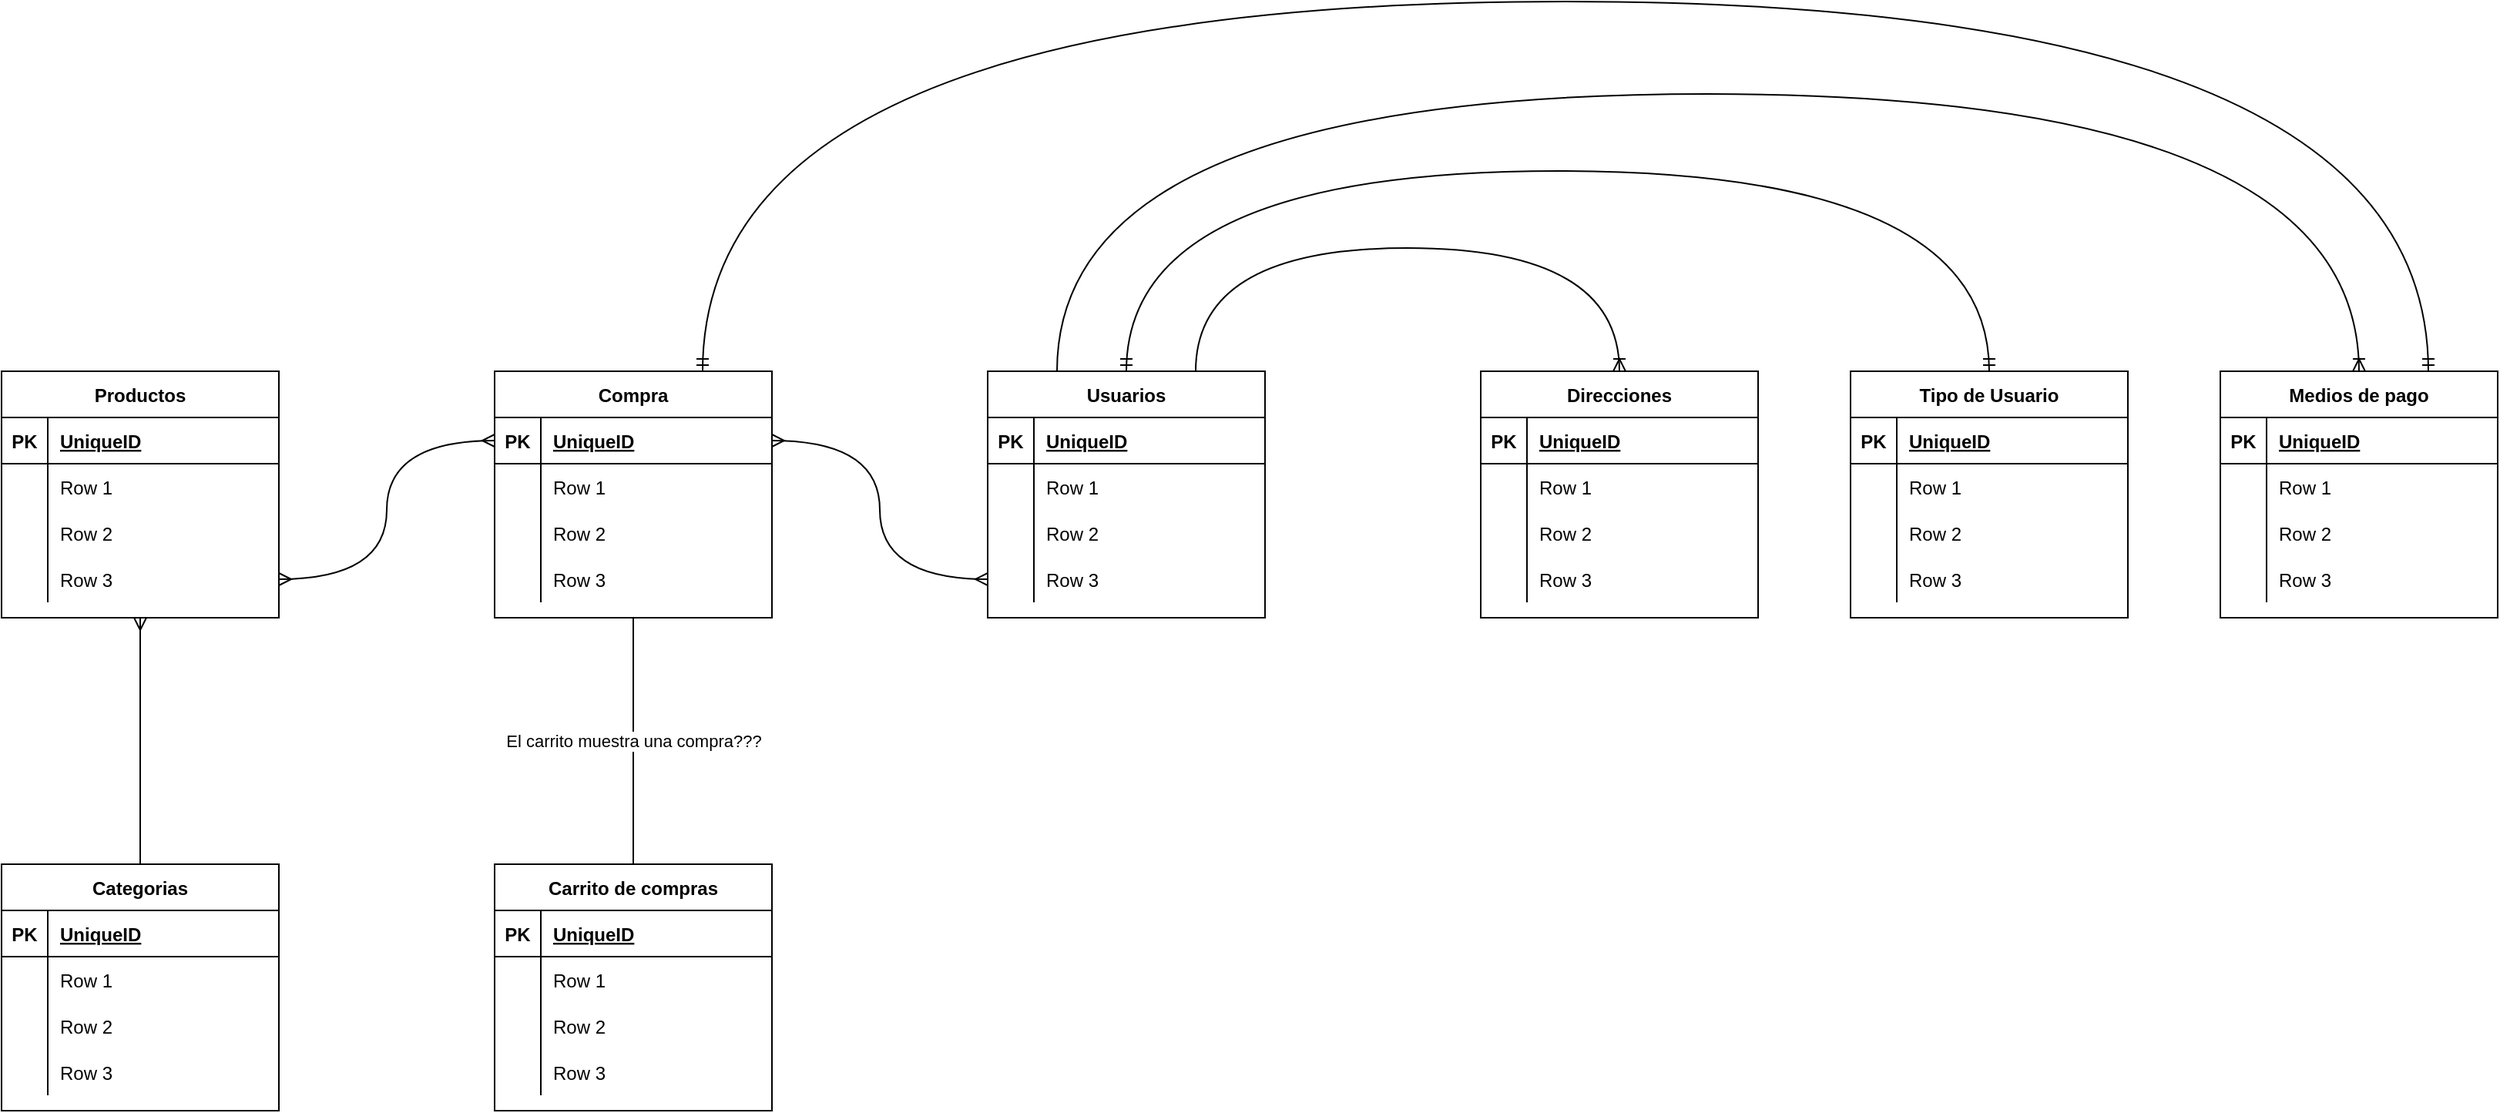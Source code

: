 <mxfile version="18.1.3" type="device"><diagram id="R2lEEEUBdFMjLlhIrx00" name="Page-1"><mxGraphModel dx="1588" dy="1331" grid="1" gridSize="10" guides="1" tooltips="1" connect="1" arrows="1" fold="1" page="1" pageScale="1" pageWidth="850" pageHeight="1100" math="0" shadow="0" extFonts="Permanent Marker^https://fonts.googleapis.com/css?family=Permanent+Marker"><root><mxCell id="0"/><mxCell id="1" parent="0"/><mxCell id="vKX-qQ7nATLXml67R0W1-17" value="Productos" style="shape=table;startSize=30;container=1;collapsible=1;childLayout=tableLayout;fixedRows=1;rowLines=0;fontStyle=1;align=center;resizeLast=1;" vertex="1" parent="1"><mxGeometry x="80" y="400" width="180" height="160" as="geometry"/></mxCell><mxCell id="vKX-qQ7nATLXml67R0W1-18" value="" style="shape=tableRow;horizontal=0;startSize=0;swimlaneHead=0;swimlaneBody=0;fillColor=none;collapsible=0;dropTarget=0;points=[[0,0.5],[1,0.5]];portConstraint=eastwest;top=0;left=0;right=0;bottom=1;" vertex="1" parent="vKX-qQ7nATLXml67R0W1-17"><mxGeometry y="30" width="180" height="30" as="geometry"/></mxCell><mxCell id="vKX-qQ7nATLXml67R0W1-19" value="PK" style="shape=partialRectangle;connectable=0;fillColor=none;top=0;left=0;bottom=0;right=0;fontStyle=1;overflow=hidden;" vertex="1" parent="vKX-qQ7nATLXml67R0W1-18"><mxGeometry width="30" height="30" as="geometry"><mxRectangle width="30" height="30" as="alternateBounds"/></mxGeometry></mxCell><mxCell id="vKX-qQ7nATLXml67R0W1-20" value="UniqueID" style="shape=partialRectangle;connectable=0;fillColor=none;top=0;left=0;bottom=0;right=0;align=left;spacingLeft=6;fontStyle=5;overflow=hidden;" vertex="1" parent="vKX-qQ7nATLXml67R0W1-18"><mxGeometry x="30" width="150" height="30" as="geometry"><mxRectangle width="150" height="30" as="alternateBounds"/></mxGeometry></mxCell><mxCell id="vKX-qQ7nATLXml67R0W1-21" value="" style="shape=tableRow;horizontal=0;startSize=0;swimlaneHead=0;swimlaneBody=0;fillColor=none;collapsible=0;dropTarget=0;points=[[0,0.5],[1,0.5]];portConstraint=eastwest;top=0;left=0;right=0;bottom=0;" vertex="1" parent="vKX-qQ7nATLXml67R0W1-17"><mxGeometry y="60" width="180" height="30" as="geometry"/></mxCell><mxCell id="vKX-qQ7nATLXml67R0W1-22" value="" style="shape=partialRectangle;connectable=0;fillColor=none;top=0;left=0;bottom=0;right=0;editable=1;overflow=hidden;" vertex="1" parent="vKX-qQ7nATLXml67R0W1-21"><mxGeometry width="30" height="30" as="geometry"><mxRectangle width="30" height="30" as="alternateBounds"/></mxGeometry></mxCell><mxCell id="vKX-qQ7nATLXml67R0W1-23" value="Row 1" style="shape=partialRectangle;connectable=0;fillColor=none;top=0;left=0;bottom=0;right=0;align=left;spacingLeft=6;overflow=hidden;" vertex="1" parent="vKX-qQ7nATLXml67R0W1-21"><mxGeometry x="30" width="150" height="30" as="geometry"><mxRectangle width="150" height="30" as="alternateBounds"/></mxGeometry></mxCell><mxCell id="vKX-qQ7nATLXml67R0W1-24" value="" style="shape=tableRow;horizontal=0;startSize=0;swimlaneHead=0;swimlaneBody=0;fillColor=none;collapsible=0;dropTarget=0;points=[[0,0.5],[1,0.5]];portConstraint=eastwest;top=0;left=0;right=0;bottom=0;" vertex="1" parent="vKX-qQ7nATLXml67R0W1-17"><mxGeometry y="90" width="180" height="30" as="geometry"/></mxCell><mxCell id="vKX-qQ7nATLXml67R0W1-25" value="" style="shape=partialRectangle;connectable=0;fillColor=none;top=0;left=0;bottom=0;right=0;editable=1;overflow=hidden;" vertex="1" parent="vKX-qQ7nATLXml67R0W1-24"><mxGeometry width="30" height="30" as="geometry"><mxRectangle width="30" height="30" as="alternateBounds"/></mxGeometry></mxCell><mxCell id="vKX-qQ7nATLXml67R0W1-26" value="Row 2" style="shape=partialRectangle;connectable=0;fillColor=none;top=0;left=0;bottom=0;right=0;align=left;spacingLeft=6;overflow=hidden;" vertex="1" parent="vKX-qQ7nATLXml67R0W1-24"><mxGeometry x="30" width="150" height="30" as="geometry"><mxRectangle width="150" height="30" as="alternateBounds"/></mxGeometry></mxCell><mxCell id="vKX-qQ7nATLXml67R0W1-27" value="" style="shape=tableRow;horizontal=0;startSize=0;swimlaneHead=0;swimlaneBody=0;fillColor=none;collapsible=0;dropTarget=0;points=[[0,0.5],[1,0.5]];portConstraint=eastwest;top=0;left=0;right=0;bottom=0;" vertex="1" parent="vKX-qQ7nATLXml67R0W1-17"><mxGeometry y="120" width="180" height="30" as="geometry"/></mxCell><mxCell id="vKX-qQ7nATLXml67R0W1-28" value="" style="shape=partialRectangle;connectable=0;fillColor=none;top=0;left=0;bottom=0;right=0;editable=1;overflow=hidden;" vertex="1" parent="vKX-qQ7nATLXml67R0W1-27"><mxGeometry width="30" height="30" as="geometry"><mxRectangle width="30" height="30" as="alternateBounds"/></mxGeometry></mxCell><mxCell id="vKX-qQ7nATLXml67R0W1-29" value="Row 3" style="shape=partialRectangle;connectable=0;fillColor=none;top=0;left=0;bottom=0;right=0;align=left;spacingLeft=6;overflow=hidden;" vertex="1" parent="vKX-qQ7nATLXml67R0W1-27"><mxGeometry x="30" width="150" height="30" as="geometry"><mxRectangle width="150" height="30" as="alternateBounds"/></mxGeometry></mxCell><mxCell id="vKX-qQ7nATLXml67R0W1-32" value="Usuarios" style="shape=table;startSize=30;container=1;collapsible=1;childLayout=tableLayout;fixedRows=1;rowLines=0;fontStyle=1;align=center;resizeLast=1;" vertex="1" parent="1"><mxGeometry x="720" y="400" width="180" height="160" as="geometry"/></mxCell><mxCell id="vKX-qQ7nATLXml67R0W1-33" value="" style="shape=tableRow;horizontal=0;startSize=0;swimlaneHead=0;swimlaneBody=0;fillColor=none;collapsible=0;dropTarget=0;points=[[0,0.5],[1,0.5]];portConstraint=eastwest;top=0;left=0;right=0;bottom=1;" vertex="1" parent="vKX-qQ7nATLXml67R0W1-32"><mxGeometry y="30" width="180" height="30" as="geometry"/></mxCell><mxCell id="vKX-qQ7nATLXml67R0W1-34" value="PK" style="shape=partialRectangle;connectable=0;fillColor=none;top=0;left=0;bottom=0;right=0;fontStyle=1;overflow=hidden;" vertex="1" parent="vKX-qQ7nATLXml67R0W1-33"><mxGeometry width="30" height="30" as="geometry"><mxRectangle width="30" height="30" as="alternateBounds"/></mxGeometry></mxCell><mxCell id="vKX-qQ7nATLXml67R0W1-35" value="UniqueID" style="shape=partialRectangle;connectable=0;fillColor=none;top=0;left=0;bottom=0;right=0;align=left;spacingLeft=6;fontStyle=5;overflow=hidden;" vertex="1" parent="vKX-qQ7nATLXml67R0W1-33"><mxGeometry x="30" width="150" height="30" as="geometry"><mxRectangle width="150" height="30" as="alternateBounds"/></mxGeometry></mxCell><mxCell id="vKX-qQ7nATLXml67R0W1-36" value="" style="shape=tableRow;horizontal=0;startSize=0;swimlaneHead=0;swimlaneBody=0;fillColor=none;collapsible=0;dropTarget=0;points=[[0,0.5],[1,0.5]];portConstraint=eastwest;top=0;left=0;right=0;bottom=0;" vertex="1" parent="vKX-qQ7nATLXml67R0W1-32"><mxGeometry y="60" width="180" height="30" as="geometry"/></mxCell><mxCell id="vKX-qQ7nATLXml67R0W1-37" value="" style="shape=partialRectangle;connectable=0;fillColor=none;top=0;left=0;bottom=0;right=0;editable=1;overflow=hidden;" vertex="1" parent="vKX-qQ7nATLXml67R0W1-36"><mxGeometry width="30" height="30" as="geometry"><mxRectangle width="30" height="30" as="alternateBounds"/></mxGeometry></mxCell><mxCell id="vKX-qQ7nATLXml67R0W1-38" value="Row 1" style="shape=partialRectangle;connectable=0;fillColor=none;top=0;left=0;bottom=0;right=0;align=left;spacingLeft=6;overflow=hidden;" vertex="1" parent="vKX-qQ7nATLXml67R0W1-36"><mxGeometry x="30" width="150" height="30" as="geometry"><mxRectangle width="150" height="30" as="alternateBounds"/></mxGeometry></mxCell><mxCell id="vKX-qQ7nATLXml67R0W1-39" value="" style="shape=tableRow;horizontal=0;startSize=0;swimlaneHead=0;swimlaneBody=0;fillColor=none;collapsible=0;dropTarget=0;points=[[0,0.5],[1,0.5]];portConstraint=eastwest;top=0;left=0;right=0;bottom=0;" vertex="1" parent="vKX-qQ7nATLXml67R0W1-32"><mxGeometry y="90" width="180" height="30" as="geometry"/></mxCell><mxCell id="vKX-qQ7nATLXml67R0W1-40" value="" style="shape=partialRectangle;connectable=0;fillColor=none;top=0;left=0;bottom=0;right=0;editable=1;overflow=hidden;" vertex="1" parent="vKX-qQ7nATLXml67R0W1-39"><mxGeometry width="30" height="30" as="geometry"><mxRectangle width="30" height="30" as="alternateBounds"/></mxGeometry></mxCell><mxCell id="vKX-qQ7nATLXml67R0W1-41" value="Row 2" style="shape=partialRectangle;connectable=0;fillColor=none;top=0;left=0;bottom=0;right=0;align=left;spacingLeft=6;overflow=hidden;" vertex="1" parent="vKX-qQ7nATLXml67R0W1-39"><mxGeometry x="30" width="150" height="30" as="geometry"><mxRectangle width="150" height="30" as="alternateBounds"/></mxGeometry></mxCell><mxCell id="vKX-qQ7nATLXml67R0W1-42" value="" style="shape=tableRow;horizontal=0;startSize=0;swimlaneHead=0;swimlaneBody=0;fillColor=none;collapsible=0;dropTarget=0;points=[[0,0.5],[1,0.5]];portConstraint=eastwest;top=0;left=0;right=0;bottom=0;" vertex="1" parent="vKX-qQ7nATLXml67R0W1-32"><mxGeometry y="120" width="180" height="30" as="geometry"/></mxCell><mxCell id="vKX-qQ7nATLXml67R0W1-43" value="" style="shape=partialRectangle;connectable=0;fillColor=none;top=0;left=0;bottom=0;right=0;editable=1;overflow=hidden;" vertex="1" parent="vKX-qQ7nATLXml67R0W1-42"><mxGeometry width="30" height="30" as="geometry"><mxRectangle width="30" height="30" as="alternateBounds"/></mxGeometry></mxCell><mxCell id="vKX-qQ7nATLXml67R0W1-44" value="Row 3" style="shape=partialRectangle;connectable=0;fillColor=none;top=0;left=0;bottom=0;right=0;align=left;spacingLeft=6;overflow=hidden;" vertex="1" parent="vKX-qQ7nATLXml67R0W1-42"><mxGeometry x="30" width="150" height="30" as="geometry"><mxRectangle width="150" height="30" as="alternateBounds"/></mxGeometry></mxCell><mxCell id="vKX-qQ7nATLXml67R0W1-45" value="Carrito de compras" style="shape=table;startSize=30;container=1;collapsible=1;childLayout=tableLayout;fixedRows=1;rowLines=0;fontStyle=1;align=center;resizeLast=1;" vertex="1" parent="1"><mxGeometry x="400" y="720" width="180" height="160" as="geometry"/></mxCell><mxCell id="vKX-qQ7nATLXml67R0W1-46" value="" style="shape=tableRow;horizontal=0;startSize=0;swimlaneHead=0;swimlaneBody=0;fillColor=none;collapsible=0;dropTarget=0;points=[[0,0.5],[1,0.5]];portConstraint=eastwest;top=0;left=0;right=0;bottom=1;" vertex="1" parent="vKX-qQ7nATLXml67R0W1-45"><mxGeometry y="30" width="180" height="30" as="geometry"/></mxCell><mxCell id="vKX-qQ7nATLXml67R0W1-47" value="PK" style="shape=partialRectangle;connectable=0;fillColor=none;top=0;left=0;bottom=0;right=0;fontStyle=1;overflow=hidden;" vertex="1" parent="vKX-qQ7nATLXml67R0W1-46"><mxGeometry width="30" height="30" as="geometry"><mxRectangle width="30" height="30" as="alternateBounds"/></mxGeometry></mxCell><mxCell id="vKX-qQ7nATLXml67R0W1-48" value="UniqueID" style="shape=partialRectangle;connectable=0;fillColor=none;top=0;left=0;bottom=0;right=0;align=left;spacingLeft=6;fontStyle=5;overflow=hidden;" vertex="1" parent="vKX-qQ7nATLXml67R0W1-46"><mxGeometry x="30" width="150" height="30" as="geometry"><mxRectangle width="150" height="30" as="alternateBounds"/></mxGeometry></mxCell><mxCell id="vKX-qQ7nATLXml67R0W1-49" value="" style="shape=tableRow;horizontal=0;startSize=0;swimlaneHead=0;swimlaneBody=0;fillColor=none;collapsible=0;dropTarget=0;points=[[0,0.5],[1,0.5]];portConstraint=eastwest;top=0;left=0;right=0;bottom=0;" vertex="1" parent="vKX-qQ7nATLXml67R0W1-45"><mxGeometry y="60" width="180" height="30" as="geometry"/></mxCell><mxCell id="vKX-qQ7nATLXml67R0W1-50" value="" style="shape=partialRectangle;connectable=0;fillColor=none;top=0;left=0;bottom=0;right=0;editable=1;overflow=hidden;" vertex="1" parent="vKX-qQ7nATLXml67R0W1-49"><mxGeometry width="30" height="30" as="geometry"><mxRectangle width="30" height="30" as="alternateBounds"/></mxGeometry></mxCell><mxCell id="vKX-qQ7nATLXml67R0W1-51" value="Row 1" style="shape=partialRectangle;connectable=0;fillColor=none;top=0;left=0;bottom=0;right=0;align=left;spacingLeft=6;overflow=hidden;" vertex="1" parent="vKX-qQ7nATLXml67R0W1-49"><mxGeometry x="30" width="150" height="30" as="geometry"><mxRectangle width="150" height="30" as="alternateBounds"/></mxGeometry></mxCell><mxCell id="vKX-qQ7nATLXml67R0W1-52" value="" style="shape=tableRow;horizontal=0;startSize=0;swimlaneHead=0;swimlaneBody=0;fillColor=none;collapsible=0;dropTarget=0;points=[[0,0.5],[1,0.5]];portConstraint=eastwest;top=0;left=0;right=0;bottom=0;" vertex="1" parent="vKX-qQ7nATLXml67R0W1-45"><mxGeometry y="90" width="180" height="30" as="geometry"/></mxCell><mxCell id="vKX-qQ7nATLXml67R0W1-53" value="" style="shape=partialRectangle;connectable=0;fillColor=none;top=0;left=0;bottom=0;right=0;editable=1;overflow=hidden;" vertex="1" parent="vKX-qQ7nATLXml67R0W1-52"><mxGeometry width="30" height="30" as="geometry"><mxRectangle width="30" height="30" as="alternateBounds"/></mxGeometry></mxCell><mxCell id="vKX-qQ7nATLXml67R0W1-54" value="Row 2" style="shape=partialRectangle;connectable=0;fillColor=none;top=0;left=0;bottom=0;right=0;align=left;spacingLeft=6;overflow=hidden;" vertex="1" parent="vKX-qQ7nATLXml67R0W1-52"><mxGeometry x="30" width="150" height="30" as="geometry"><mxRectangle width="150" height="30" as="alternateBounds"/></mxGeometry></mxCell><mxCell id="vKX-qQ7nATLXml67R0W1-55" value="" style="shape=tableRow;horizontal=0;startSize=0;swimlaneHead=0;swimlaneBody=0;fillColor=none;collapsible=0;dropTarget=0;points=[[0,0.5],[1,0.5]];portConstraint=eastwest;top=0;left=0;right=0;bottom=0;" vertex="1" parent="vKX-qQ7nATLXml67R0W1-45"><mxGeometry y="120" width="180" height="30" as="geometry"/></mxCell><mxCell id="vKX-qQ7nATLXml67R0W1-56" value="" style="shape=partialRectangle;connectable=0;fillColor=none;top=0;left=0;bottom=0;right=0;editable=1;overflow=hidden;" vertex="1" parent="vKX-qQ7nATLXml67R0W1-55"><mxGeometry width="30" height="30" as="geometry"><mxRectangle width="30" height="30" as="alternateBounds"/></mxGeometry></mxCell><mxCell id="vKX-qQ7nATLXml67R0W1-57" value="Row 3" style="shape=partialRectangle;connectable=0;fillColor=none;top=0;left=0;bottom=0;right=0;align=left;spacingLeft=6;overflow=hidden;" vertex="1" parent="vKX-qQ7nATLXml67R0W1-55"><mxGeometry x="30" width="150" height="30" as="geometry"><mxRectangle width="150" height="30" as="alternateBounds"/></mxGeometry></mxCell><mxCell id="vKX-qQ7nATLXml67R0W1-58" value="Categorias" style="shape=table;startSize=30;container=1;collapsible=1;childLayout=tableLayout;fixedRows=1;rowLines=0;fontStyle=1;align=center;resizeLast=1;" vertex="1" parent="1"><mxGeometry x="80" y="720" width="180" height="160" as="geometry"/></mxCell><mxCell id="vKX-qQ7nATLXml67R0W1-59" value="" style="shape=tableRow;horizontal=0;startSize=0;swimlaneHead=0;swimlaneBody=0;fillColor=none;collapsible=0;dropTarget=0;points=[[0,0.5],[1,0.5]];portConstraint=eastwest;top=0;left=0;right=0;bottom=1;" vertex="1" parent="vKX-qQ7nATLXml67R0W1-58"><mxGeometry y="30" width="180" height="30" as="geometry"/></mxCell><mxCell id="vKX-qQ7nATLXml67R0W1-60" value="PK" style="shape=partialRectangle;connectable=0;fillColor=none;top=0;left=0;bottom=0;right=0;fontStyle=1;overflow=hidden;" vertex="1" parent="vKX-qQ7nATLXml67R0W1-59"><mxGeometry width="30" height="30" as="geometry"><mxRectangle width="30" height="30" as="alternateBounds"/></mxGeometry></mxCell><mxCell id="vKX-qQ7nATLXml67R0W1-61" value="UniqueID" style="shape=partialRectangle;connectable=0;fillColor=none;top=0;left=0;bottom=0;right=0;align=left;spacingLeft=6;fontStyle=5;overflow=hidden;" vertex="1" parent="vKX-qQ7nATLXml67R0W1-59"><mxGeometry x="30" width="150" height="30" as="geometry"><mxRectangle width="150" height="30" as="alternateBounds"/></mxGeometry></mxCell><mxCell id="vKX-qQ7nATLXml67R0W1-62" value="" style="shape=tableRow;horizontal=0;startSize=0;swimlaneHead=0;swimlaneBody=0;fillColor=none;collapsible=0;dropTarget=0;points=[[0,0.5],[1,0.5]];portConstraint=eastwest;top=0;left=0;right=0;bottom=0;" vertex="1" parent="vKX-qQ7nATLXml67R0W1-58"><mxGeometry y="60" width="180" height="30" as="geometry"/></mxCell><mxCell id="vKX-qQ7nATLXml67R0W1-63" value="" style="shape=partialRectangle;connectable=0;fillColor=none;top=0;left=0;bottom=0;right=0;editable=1;overflow=hidden;" vertex="1" parent="vKX-qQ7nATLXml67R0W1-62"><mxGeometry width="30" height="30" as="geometry"><mxRectangle width="30" height="30" as="alternateBounds"/></mxGeometry></mxCell><mxCell id="vKX-qQ7nATLXml67R0W1-64" value="Row 1" style="shape=partialRectangle;connectable=0;fillColor=none;top=0;left=0;bottom=0;right=0;align=left;spacingLeft=6;overflow=hidden;" vertex="1" parent="vKX-qQ7nATLXml67R0W1-62"><mxGeometry x="30" width="150" height="30" as="geometry"><mxRectangle width="150" height="30" as="alternateBounds"/></mxGeometry></mxCell><mxCell id="vKX-qQ7nATLXml67R0W1-65" value="" style="shape=tableRow;horizontal=0;startSize=0;swimlaneHead=0;swimlaneBody=0;fillColor=none;collapsible=0;dropTarget=0;points=[[0,0.5],[1,0.5]];portConstraint=eastwest;top=0;left=0;right=0;bottom=0;" vertex="1" parent="vKX-qQ7nATLXml67R0W1-58"><mxGeometry y="90" width="180" height="30" as="geometry"/></mxCell><mxCell id="vKX-qQ7nATLXml67R0W1-66" value="" style="shape=partialRectangle;connectable=0;fillColor=none;top=0;left=0;bottom=0;right=0;editable=1;overflow=hidden;" vertex="1" parent="vKX-qQ7nATLXml67R0W1-65"><mxGeometry width="30" height="30" as="geometry"><mxRectangle width="30" height="30" as="alternateBounds"/></mxGeometry></mxCell><mxCell id="vKX-qQ7nATLXml67R0W1-67" value="Row 2" style="shape=partialRectangle;connectable=0;fillColor=none;top=0;left=0;bottom=0;right=0;align=left;spacingLeft=6;overflow=hidden;" vertex="1" parent="vKX-qQ7nATLXml67R0W1-65"><mxGeometry x="30" width="150" height="30" as="geometry"><mxRectangle width="150" height="30" as="alternateBounds"/></mxGeometry></mxCell><mxCell id="vKX-qQ7nATLXml67R0W1-68" value="" style="shape=tableRow;horizontal=0;startSize=0;swimlaneHead=0;swimlaneBody=0;fillColor=none;collapsible=0;dropTarget=0;points=[[0,0.5],[1,0.5]];portConstraint=eastwest;top=0;left=0;right=0;bottom=0;" vertex="1" parent="vKX-qQ7nATLXml67R0W1-58"><mxGeometry y="120" width="180" height="30" as="geometry"/></mxCell><mxCell id="vKX-qQ7nATLXml67R0W1-69" value="" style="shape=partialRectangle;connectable=0;fillColor=none;top=0;left=0;bottom=0;right=0;editable=1;overflow=hidden;" vertex="1" parent="vKX-qQ7nATLXml67R0W1-68"><mxGeometry width="30" height="30" as="geometry"><mxRectangle width="30" height="30" as="alternateBounds"/></mxGeometry></mxCell><mxCell id="vKX-qQ7nATLXml67R0W1-70" value="Row 3" style="shape=partialRectangle;connectable=0;fillColor=none;top=0;left=0;bottom=0;right=0;align=left;spacingLeft=6;overflow=hidden;" vertex="1" parent="vKX-qQ7nATLXml67R0W1-68"><mxGeometry x="30" width="150" height="30" as="geometry"><mxRectangle width="150" height="30" as="alternateBounds"/></mxGeometry></mxCell><mxCell id="vKX-qQ7nATLXml67R0W1-74" value="" style="fontSize=12;html=1;endArrow=ERmany;rounded=0;edgeStyle=orthogonalEdgeStyle;curved=1;entryX=0.5;entryY=1;entryDx=0;entryDy=0;exitX=0.5;exitY=0;exitDx=0;exitDy=0;" edge="1" parent="1" source="vKX-qQ7nATLXml67R0W1-58" target="vKX-qQ7nATLXml67R0W1-17"><mxGeometry width="100" height="100" relative="1" as="geometry"><mxPoint x="250" y="650" as="sourcePoint"/><mxPoint x="160" y="560" as="targetPoint"/></mxGeometry></mxCell><mxCell id="vKX-qQ7nATLXml67R0W1-75" value="Compra" style="shape=table;startSize=30;container=1;collapsible=1;childLayout=tableLayout;fixedRows=1;rowLines=0;fontStyle=1;align=center;resizeLast=1;" vertex="1" parent="1"><mxGeometry x="400" y="400" width="180" height="160" as="geometry"/></mxCell><mxCell id="vKX-qQ7nATLXml67R0W1-76" value="" style="shape=tableRow;horizontal=0;startSize=0;swimlaneHead=0;swimlaneBody=0;fillColor=none;collapsible=0;dropTarget=0;points=[[0,0.5],[1,0.5]];portConstraint=eastwest;top=0;left=0;right=0;bottom=1;" vertex="1" parent="vKX-qQ7nATLXml67R0W1-75"><mxGeometry y="30" width="180" height="30" as="geometry"/></mxCell><mxCell id="vKX-qQ7nATLXml67R0W1-77" value="PK" style="shape=partialRectangle;connectable=0;fillColor=none;top=0;left=0;bottom=0;right=0;fontStyle=1;overflow=hidden;" vertex="1" parent="vKX-qQ7nATLXml67R0W1-76"><mxGeometry width="30" height="30" as="geometry"><mxRectangle width="30" height="30" as="alternateBounds"/></mxGeometry></mxCell><mxCell id="vKX-qQ7nATLXml67R0W1-78" value="UniqueID" style="shape=partialRectangle;connectable=0;fillColor=none;top=0;left=0;bottom=0;right=0;align=left;spacingLeft=6;fontStyle=5;overflow=hidden;" vertex="1" parent="vKX-qQ7nATLXml67R0W1-76"><mxGeometry x="30" width="150" height="30" as="geometry"><mxRectangle width="150" height="30" as="alternateBounds"/></mxGeometry></mxCell><mxCell id="vKX-qQ7nATLXml67R0W1-79" value="" style="shape=tableRow;horizontal=0;startSize=0;swimlaneHead=0;swimlaneBody=0;fillColor=none;collapsible=0;dropTarget=0;points=[[0,0.5],[1,0.5]];portConstraint=eastwest;top=0;left=0;right=0;bottom=0;" vertex="1" parent="vKX-qQ7nATLXml67R0W1-75"><mxGeometry y="60" width="180" height="30" as="geometry"/></mxCell><mxCell id="vKX-qQ7nATLXml67R0W1-80" value="" style="shape=partialRectangle;connectable=0;fillColor=none;top=0;left=0;bottom=0;right=0;editable=1;overflow=hidden;" vertex="1" parent="vKX-qQ7nATLXml67R0W1-79"><mxGeometry width="30" height="30" as="geometry"><mxRectangle width="30" height="30" as="alternateBounds"/></mxGeometry></mxCell><mxCell id="vKX-qQ7nATLXml67R0W1-81" value="Row 1" style="shape=partialRectangle;connectable=0;fillColor=none;top=0;left=0;bottom=0;right=0;align=left;spacingLeft=6;overflow=hidden;" vertex="1" parent="vKX-qQ7nATLXml67R0W1-79"><mxGeometry x="30" width="150" height="30" as="geometry"><mxRectangle width="150" height="30" as="alternateBounds"/></mxGeometry></mxCell><mxCell id="vKX-qQ7nATLXml67R0W1-82" value="" style="shape=tableRow;horizontal=0;startSize=0;swimlaneHead=0;swimlaneBody=0;fillColor=none;collapsible=0;dropTarget=0;points=[[0,0.5],[1,0.5]];portConstraint=eastwest;top=0;left=0;right=0;bottom=0;" vertex="1" parent="vKX-qQ7nATLXml67R0W1-75"><mxGeometry y="90" width="180" height="30" as="geometry"/></mxCell><mxCell id="vKX-qQ7nATLXml67R0W1-83" value="" style="shape=partialRectangle;connectable=0;fillColor=none;top=0;left=0;bottom=0;right=0;editable=1;overflow=hidden;" vertex="1" parent="vKX-qQ7nATLXml67R0W1-82"><mxGeometry width="30" height="30" as="geometry"><mxRectangle width="30" height="30" as="alternateBounds"/></mxGeometry></mxCell><mxCell id="vKX-qQ7nATLXml67R0W1-84" value="Row 2" style="shape=partialRectangle;connectable=0;fillColor=none;top=0;left=0;bottom=0;right=0;align=left;spacingLeft=6;overflow=hidden;" vertex="1" parent="vKX-qQ7nATLXml67R0W1-82"><mxGeometry x="30" width="150" height="30" as="geometry"><mxRectangle width="150" height="30" as="alternateBounds"/></mxGeometry></mxCell><mxCell id="vKX-qQ7nATLXml67R0W1-85" value="" style="shape=tableRow;horizontal=0;startSize=0;swimlaneHead=0;swimlaneBody=0;fillColor=none;collapsible=0;dropTarget=0;points=[[0,0.5],[1,0.5]];portConstraint=eastwest;top=0;left=0;right=0;bottom=0;" vertex="1" parent="vKX-qQ7nATLXml67R0W1-75"><mxGeometry y="120" width="180" height="30" as="geometry"/></mxCell><mxCell id="vKX-qQ7nATLXml67R0W1-86" value="" style="shape=partialRectangle;connectable=0;fillColor=none;top=0;left=0;bottom=0;right=0;editable=1;overflow=hidden;" vertex="1" parent="vKX-qQ7nATLXml67R0W1-85"><mxGeometry width="30" height="30" as="geometry"><mxRectangle width="30" height="30" as="alternateBounds"/></mxGeometry></mxCell><mxCell id="vKX-qQ7nATLXml67R0W1-87" value="Row 3" style="shape=partialRectangle;connectable=0;fillColor=none;top=0;left=0;bottom=0;right=0;align=left;spacingLeft=6;overflow=hidden;" vertex="1" parent="vKX-qQ7nATLXml67R0W1-85"><mxGeometry x="30" width="150" height="30" as="geometry"><mxRectangle width="150" height="30" as="alternateBounds"/></mxGeometry></mxCell><mxCell id="vKX-qQ7nATLXml67R0W1-90" value="" style="endArrow=none;html=1;rounded=0;entryX=0.5;entryY=0;entryDx=0;entryDy=0;exitX=0.5;exitY=1;exitDx=0;exitDy=0;edgeStyle=orthogonalEdgeStyle;curved=1;" edge="1" parent="1" source="vKX-qQ7nATLXml67R0W1-75" target="vKX-qQ7nATLXml67R0W1-45"><mxGeometry relative="1" as="geometry"><mxPoint x="480" y="560" as="sourcePoint"/><mxPoint x="640" y="630" as="targetPoint"/></mxGeometry></mxCell><mxCell id="vKX-qQ7nATLXml67R0W1-91" value="El carrito muestra una compra???" style="edgeLabel;html=1;align=center;verticalAlign=middle;resizable=0;points=[];" vertex="1" connectable="0" parent="vKX-qQ7nATLXml67R0W1-90"><mxGeometry x="0.688" y="2" relative="1" as="geometry"><mxPoint x="-2" y="-55" as="offset"/></mxGeometry></mxCell><mxCell id="vKX-qQ7nATLXml67R0W1-92" value="Direcciones" style="shape=table;startSize=30;container=1;collapsible=1;childLayout=tableLayout;fixedRows=1;rowLines=0;fontStyle=1;align=center;resizeLast=1;" vertex="1" parent="1"><mxGeometry x="1040" y="400" width="180" height="160" as="geometry"/></mxCell><mxCell id="vKX-qQ7nATLXml67R0W1-93" value="" style="shape=tableRow;horizontal=0;startSize=0;swimlaneHead=0;swimlaneBody=0;fillColor=none;collapsible=0;dropTarget=0;points=[[0,0.5],[1,0.5]];portConstraint=eastwest;top=0;left=0;right=0;bottom=1;" vertex="1" parent="vKX-qQ7nATLXml67R0W1-92"><mxGeometry y="30" width="180" height="30" as="geometry"/></mxCell><mxCell id="vKX-qQ7nATLXml67R0W1-94" value="PK" style="shape=partialRectangle;connectable=0;fillColor=none;top=0;left=0;bottom=0;right=0;fontStyle=1;overflow=hidden;" vertex="1" parent="vKX-qQ7nATLXml67R0W1-93"><mxGeometry width="30" height="30" as="geometry"><mxRectangle width="30" height="30" as="alternateBounds"/></mxGeometry></mxCell><mxCell id="vKX-qQ7nATLXml67R0W1-95" value="UniqueID" style="shape=partialRectangle;connectable=0;fillColor=none;top=0;left=0;bottom=0;right=0;align=left;spacingLeft=6;fontStyle=5;overflow=hidden;" vertex="1" parent="vKX-qQ7nATLXml67R0W1-93"><mxGeometry x="30" width="150" height="30" as="geometry"><mxRectangle width="150" height="30" as="alternateBounds"/></mxGeometry></mxCell><mxCell id="vKX-qQ7nATLXml67R0W1-96" value="" style="shape=tableRow;horizontal=0;startSize=0;swimlaneHead=0;swimlaneBody=0;fillColor=none;collapsible=0;dropTarget=0;points=[[0,0.5],[1,0.5]];portConstraint=eastwest;top=0;left=0;right=0;bottom=0;" vertex="1" parent="vKX-qQ7nATLXml67R0W1-92"><mxGeometry y="60" width="180" height="30" as="geometry"/></mxCell><mxCell id="vKX-qQ7nATLXml67R0W1-97" value="" style="shape=partialRectangle;connectable=0;fillColor=none;top=0;left=0;bottom=0;right=0;editable=1;overflow=hidden;" vertex="1" parent="vKX-qQ7nATLXml67R0W1-96"><mxGeometry width="30" height="30" as="geometry"><mxRectangle width="30" height="30" as="alternateBounds"/></mxGeometry></mxCell><mxCell id="vKX-qQ7nATLXml67R0W1-98" value="Row 1" style="shape=partialRectangle;connectable=0;fillColor=none;top=0;left=0;bottom=0;right=0;align=left;spacingLeft=6;overflow=hidden;" vertex="1" parent="vKX-qQ7nATLXml67R0W1-96"><mxGeometry x="30" width="150" height="30" as="geometry"><mxRectangle width="150" height="30" as="alternateBounds"/></mxGeometry></mxCell><mxCell id="vKX-qQ7nATLXml67R0W1-99" value="" style="shape=tableRow;horizontal=0;startSize=0;swimlaneHead=0;swimlaneBody=0;fillColor=none;collapsible=0;dropTarget=0;points=[[0,0.5],[1,0.5]];portConstraint=eastwest;top=0;left=0;right=0;bottom=0;" vertex="1" parent="vKX-qQ7nATLXml67R0W1-92"><mxGeometry y="90" width="180" height="30" as="geometry"/></mxCell><mxCell id="vKX-qQ7nATLXml67R0W1-100" value="" style="shape=partialRectangle;connectable=0;fillColor=none;top=0;left=0;bottom=0;right=0;editable=1;overflow=hidden;" vertex="1" parent="vKX-qQ7nATLXml67R0W1-99"><mxGeometry width="30" height="30" as="geometry"><mxRectangle width="30" height="30" as="alternateBounds"/></mxGeometry></mxCell><mxCell id="vKX-qQ7nATLXml67R0W1-101" value="Row 2" style="shape=partialRectangle;connectable=0;fillColor=none;top=0;left=0;bottom=0;right=0;align=left;spacingLeft=6;overflow=hidden;" vertex="1" parent="vKX-qQ7nATLXml67R0W1-99"><mxGeometry x="30" width="150" height="30" as="geometry"><mxRectangle width="150" height="30" as="alternateBounds"/></mxGeometry></mxCell><mxCell id="vKX-qQ7nATLXml67R0W1-102" value="" style="shape=tableRow;horizontal=0;startSize=0;swimlaneHead=0;swimlaneBody=0;fillColor=none;collapsible=0;dropTarget=0;points=[[0,0.5],[1,0.5]];portConstraint=eastwest;top=0;left=0;right=0;bottom=0;" vertex="1" parent="vKX-qQ7nATLXml67R0W1-92"><mxGeometry y="120" width="180" height="30" as="geometry"/></mxCell><mxCell id="vKX-qQ7nATLXml67R0W1-103" value="" style="shape=partialRectangle;connectable=0;fillColor=none;top=0;left=0;bottom=0;right=0;editable=1;overflow=hidden;" vertex="1" parent="vKX-qQ7nATLXml67R0W1-102"><mxGeometry width="30" height="30" as="geometry"><mxRectangle width="30" height="30" as="alternateBounds"/></mxGeometry></mxCell><mxCell id="vKX-qQ7nATLXml67R0W1-104" value="Row 3" style="shape=partialRectangle;connectable=0;fillColor=none;top=0;left=0;bottom=0;right=0;align=left;spacingLeft=6;overflow=hidden;" vertex="1" parent="vKX-qQ7nATLXml67R0W1-102"><mxGeometry x="30" width="150" height="30" as="geometry"><mxRectangle width="150" height="30" as="alternateBounds"/></mxGeometry></mxCell><mxCell id="vKX-qQ7nATLXml67R0W1-105" value="" style="edgeStyle=orthogonalEdgeStyle;fontSize=12;html=1;endArrow=ERoneToMany;rounded=0;exitX=0.75;exitY=0;exitDx=0;exitDy=0;entryX=0.5;entryY=0;entryDx=0;entryDy=0;curved=1;" edge="1" parent="1" source="vKX-qQ7nATLXml67R0W1-32" target="vKX-qQ7nATLXml67R0W1-92"><mxGeometry width="100" height="100" relative="1" as="geometry"><mxPoint x="950" y="500" as="sourcePoint"/><mxPoint x="1050" y="400" as="targetPoint"/><Array as="points"><mxPoint x="855" y="320"/><mxPoint x="1130" y="320"/></Array></mxGeometry></mxCell><mxCell id="vKX-qQ7nATLXml67R0W1-106" value="Medios de pago" style="shape=table;startSize=30;container=1;collapsible=1;childLayout=tableLayout;fixedRows=1;rowLines=0;fontStyle=1;align=center;resizeLast=1;" vertex="1" parent="1"><mxGeometry x="1520" y="400" width="180" height="160" as="geometry"/></mxCell><mxCell id="vKX-qQ7nATLXml67R0W1-107" value="" style="shape=tableRow;horizontal=0;startSize=0;swimlaneHead=0;swimlaneBody=0;fillColor=none;collapsible=0;dropTarget=0;points=[[0,0.5],[1,0.5]];portConstraint=eastwest;top=0;left=0;right=0;bottom=1;" vertex="1" parent="vKX-qQ7nATLXml67R0W1-106"><mxGeometry y="30" width="180" height="30" as="geometry"/></mxCell><mxCell id="vKX-qQ7nATLXml67R0W1-108" value="PK" style="shape=partialRectangle;connectable=0;fillColor=none;top=0;left=0;bottom=0;right=0;fontStyle=1;overflow=hidden;" vertex="1" parent="vKX-qQ7nATLXml67R0W1-107"><mxGeometry width="30" height="30" as="geometry"><mxRectangle width="30" height="30" as="alternateBounds"/></mxGeometry></mxCell><mxCell id="vKX-qQ7nATLXml67R0W1-109" value="UniqueID" style="shape=partialRectangle;connectable=0;fillColor=none;top=0;left=0;bottom=0;right=0;align=left;spacingLeft=6;fontStyle=5;overflow=hidden;" vertex="1" parent="vKX-qQ7nATLXml67R0W1-107"><mxGeometry x="30" width="150" height="30" as="geometry"><mxRectangle width="150" height="30" as="alternateBounds"/></mxGeometry></mxCell><mxCell id="vKX-qQ7nATLXml67R0W1-110" value="" style="shape=tableRow;horizontal=0;startSize=0;swimlaneHead=0;swimlaneBody=0;fillColor=none;collapsible=0;dropTarget=0;points=[[0,0.5],[1,0.5]];portConstraint=eastwest;top=0;left=0;right=0;bottom=0;" vertex="1" parent="vKX-qQ7nATLXml67R0W1-106"><mxGeometry y="60" width="180" height="30" as="geometry"/></mxCell><mxCell id="vKX-qQ7nATLXml67R0W1-111" value="" style="shape=partialRectangle;connectable=0;fillColor=none;top=0;left=0;bottom=0;right=0;editable=1;overflow=hidden;" vertex="1" parent="vKX-qQ7nATLXml67R0W1-110"><mxGeometry width="30" height="30" as="geometry"><mxRectangle width="30" height="30" as="alternateBounds"/></mxGeometry></mxCell><mxCell id="vKX-qQ7nATLXml67R0W1-112" value="Row 1" style="shape=partialRectangle;connectable=0;fillColor=none;top=0;left=0;bottom=0;right=0;align=left;spacingLeft=6;overflow=hidden;" vertex="1" parent="vKX-qQ7nATLXml67R0W1-110"><mxGeometry x="30" width="150" height="30" as="geometry"><mxRectangle width="150" height="30" as="alternateBounds"/></mxGeometry></mxCell><mxCell id="vKX-qQ7nATLXml67R0W1-113" value="" style="shape=tableRow;horizontal=0;startSize=0;swimlaneHead=0;swimlaneBody=0;fillColor=none;collapsible=0;dropTarget=0;points=[[0,0.5],[1,0.5]];portConstraint=eastwest;top=0;left=0;right=0;bottom=0;" vertex="1" parent="vKX-qQ7nATLXml67R0W1-106"><mxGeometry y="90" width="180" height="30" as="geometry"/></mxCell><mxCell id="vKX-qQ7nATLXml67R0W1-114" value="" style="shape=partialRectangle;connectable=0;fillColor=none;top=0;left=0;bottom=0;right=0;editable=1;overflow=hidden;" vertex="1" parent="vKX-qQ7nATLXml67R0W1-113"><mxGeometry width="30" height="30" as="geometry"><mxRectangle width="30" height="30" as="alternateBounds"/></mxGeometry></mxCell><mxCell id="vKX-qQ7nATLXml67R0W1-115" value="Row 2" style="shape=partialRectangle;connectable=0;fillColor=none;top=0;left=0;bottom=0;right=0;align=left;spacingLeft=6;overflow=hidden;" vertex="1" parent="vKX-qQ7nATLXml67R0W1-113"><mxGeometry x="30" width="150" height="30" as="geometry"><mxRectangle width="150" height="30" as="alternateBounds"/></mxGeometry></mxCell><mxCell id="vKX-qQ7nATLXml67R0W1-116" value="" style="shape=tableRow;horizontal=0;startSize=0;swimlaneHead=0;swimlaneBody=0;fillColor=none;collapsible=0;dropTarget=0;points=[[0,0.5],[1,0.5]];portConstraint=eastwest;top=0;left=0;right=0;bottom=0;" vertex="1" parent="vKX-qQ7nATLXml67R0W1-106"><mxGeometry y="120" width="180" height="30" as="geometry"/></mxCell><mxCell id="vKX-qQ7nATLXml67R0W1-117" value="" style="shape=partialRectangle;connectable=0;fillColor=none;top=0;left=0;bottom=0;right=0;editable=1;overflow=hidden;" vertex="1" parent="vKX-qQ7nATLXml67R0W1-116"><mxGeometry width="30" height="30" as="geometry"><mxRectangle width="30" height="30" as="alternateBounds"/></mxGeometry></mxCell><mxCell id="vKX-qQ7nATLXml67R0W1-118" value="Row 3" style="shape=partialRectangle;connectable=0;fillColor=none;top=0;left=0;bottom=0;right=0;align=left;spacingLeft=6;overflow=hidden;" vertex="1" parent="vKX-qQ7nATLXml67R0W1-116"><mxGeometry x="30" width="150" height="30" as="geometry"><mxRectangle width="150" height="30" as="alternateBounds"/></mxGeometry></mxCell><mxCell id="vKX-qQ7nATLXml67R0W1-119" value="" style="edgeStyle=orthogonalEdgeStyle;fontSize=12;html=1;endArrow=ERoneToMany;rounded=0;exitX=0.25;exitY=0;exitDx=0;exitDy=0;entryX=0.5;entryY=0;entryDx=0;entryDy=0;curved=1;" edge="1" parent="1" source="vKX-qQ7nATLXml67R0W1-32" target="vKX-qQ7nATLXml67R0W1-106"><mxGeometry width="100" height="100" relative="1" as="geometry"><mxPoint x="860" y="360" as="sourcePoint"/><mxPoint x="960" y="260" as="targetPoint"/><Array as="points"><mxPoint x="765" y="220"/><mxPoint x="1610" y="220"/></Array></mxGeometry></mxCell><mxCell id="vKX-qQ7nATLXml67R0W1-120" value="" style="edgeStyle=orthogonalEdgeStyle;fontSize=12;html=1;endArrow=ERmany;startArrow=ERmany;rounded=0;curved=1;exitX=1;exitY=0.5;exitDx=0;exitDy=0;entryX=0;entryY=0.5;entryDx=0;entryDy=0;" edge="1" parent="1" source="vKX-qQ7nATLXml67R0W1-76" target="vKX-qQ7nATLXml67R0W1-42"><mxGeometry width="100" height="100" relative="1" as="geometry"><mxPoint x="620" y="550" as="sourcePoint"/><mxPoint x="720" y="450" as="targetPoint"/></mxGeometry></mxCell><mxCell id="vKX-qQ7nATLXml67R0W1-122" value="" style="edgeStyle=orthogonalEdgeStyle;fontSize=12;html=1;endArrow=ERmany;startArrow=ERmany;rounded=0;curved=1;entryX=0;entryY=0.5;entryDx=0;entryDy=0;exitX=1;exitY=0.5;exitDx=0;exitDy=0;" edge="1" parent="1" source="vKX-qQ7nATLXml67R0W1-27" target="vKX-qQ7nATLXml67R0W1-76"><mxGeometry width="100" height="100" relative="1" as="geometry"><mxPoint x="260" y="530" as="sourcePoint"/><mxPoint x="360" y="430" as="targetPoint"/></mxGeometry></mxCell><mxCell id="vKX-qQ7nATLXml67R0W1-123" value="Tipo de Usuario" style="shape=table;startSize=30;container=1;collapsible=1;childLayout=tableLayout;fixedRows=1;rowLines=0;fontStyle=1;align=center;resizeLast=1;" vertex="1" parent="1"><mxGeometry x="1280" y="400" width="180" height="160" as="geometry"/></mxCell><mxCell id="vKX-qQ7nATLXml67R0W1-124" value="" style="shape=tableRow;horizontal=0;startSize=0;swimlaneHead=0;swimlaneBody=0;fillColor=none;collapsible=0;dropTarget=0;points=[[0,0.5],[1,0.5]];portConstraint=eastwest;top=0;left=0;right=0;bottom=1;" vertex="1" parent="vKX-qQ7nATLXml67R0W1-123"><mxGeometry y="30" width="180" height="30" as="geometry"/></mxCell><mxCell id="vKX-qQ7nATLXml67R0W1-125" value="PK" style="shape=partialRectangle;connectable=0;fillColor=none;top=0;left=0;bottom=0;right=0;fontStyle=1;overflow=hidden;" vertex="1" parent="vKX-qQ7nATLXml67R0W1-124"><mxGeometry width="30" height="30" as="geometry"><mxRectangle width="30" height="30" as="alternateBounds"/></mxGeometry></mxCell><mxCell id="vKX-qQ7nATLXml67R0W1-126" value="UniqueID" style="shape=partialRectangle;connectable=0;fillColor=none;top=0;left=0;bottom=0;right=0;align=left;spacingLeft=6;fontStyle=5;overflow=hidden;" vertex="1" parent="vKX-qQ7nATLXml67R0W1-124"><mxGeometry x="30" width="150" height="30" as="geometry"><mxRectangle width="150" height="30" as="alternateBounds"/></mxGeometry></mxCell><mxCell id="vKX-qQ7nATLXml67R0W1-127" value="" style="shape=tableRow;horizontal=0;startSize=0;swimlaneHead=0;swimlaneBody=0;fillColor=none;collapsible=0;dropTarget=0;points=[[0,0.5],[1,0.5]];portConstraint=eastwest;top=0;left=0;right=0;bottom=0;" vertex="1" parent="vKX-qQ7nATLXml67R0W1-123"><mxGeometry y="60" width="180" height="30" as="geometry"/></mxCell><mxCell id="vKX-qQ7nATLXml67R0W1-128" value="" style="shape=partialRectangle;connectable=0;fillColor=none;top=0;left=0;bottom=0;right=0;editable=1;overflow=hidden;" vertex="1" parent="vKX-qQ7nATLXml67R0W1-127"><mxGeometry width="30" height="30" as="geometry"><mxRectangle width="30" height="30" as="alternateBounds"/></mxGeometry></mxCell><mxCell id="vKX-qQ7nATLXml67R0W1-129" value="Row 1" style="shape=partialRectangle;connectable=0;fillColor=none;top=0;left=0;bottom=0;right=0;align=left;spacingLeft=6;overflow=hidden;" vertex="1" parent="vKX-qQ7nATLXml67R0W1-127"><mxGeometry x="30" width="150" height="30" as="geometry"><mxRectangle width="150" height="30" as="alternateBounds"/></mxGeometry></mxCell><mxCell id="vKX-qQ7nATLXml67R0W1-130" value="" style="shape=tableRow;horizontal=0;startSize=0;swimlaneHead=0;swimlaneBody=0;fillColor=none;collapsible=0;dropTarget=0;points=[[0,0.5],[1,0.5]];portConstraint=eastwest;top=0;left=0;right=0;bottom=0;" vertex="1" parent="vKX-qQ7nATLXml67R0W1-123"><mxGeometry y="90" width="180" height="30" as="geometry"/></mxCell><mxCell id="vKX-qQ7nATLXml67R0W1-131" value="" style="shape=partialRectangle;connectable=0;fillColor=none;top=0;left=0;bottom=0;right=0;editable=1;overflow=hidden;" vertex="1" parent="vKX-qQ7nATLXml67R0W1-130"><mxGeometry width="30" height="30" as="geometry"><mxRectangle width="30" height="30" as="alternateBounds"/></mxGeometry></mxCell><mxCell id="vKX-qQ7nATLXml67R0W1-132" value="Row 2" style="shape=partialRectangle;connectable=0;fillColor=none;top=0;left=0;bottom=0;right=0;align=left;spacingLeft=6;overflow=hidden;" vertex="1" parent="vKX-qQ7nATLXml67R0W1-130"><mxGeometry x="30" width="150" height="30" as="geometry"><mxRectangle width="150" height="30" as="alternateBounds"/></mxGeometry></mxCell><mxCell id="vKX-qQ7nATLXml67R0W1-133" value="" style="shape=tableRow;horizontal=0;startSize=0;swimlaneHead=0;swimlaneBody=0;fillColor=none;collapsible=0;dropTarget=0;points=[[0,0.5],[1,0.5]];portConstraint=eastwest;top=0;left=0;right=0;bottom=0;" vertex="1" parent="vKX-qQ7nATLXml67R0W1-123"><mxGeometry y="120" width="180" height="30" as="geometry"/></mxCell><mxCell id="vKX-qQ7nATLXml67R0W1-134" value="" style="shape=partialRectangle;connectable=0;fillColor=none;top=0;left=0;bottom=0;right=0;editable=1;overflow=hidden;" vertex="1" parent="vKX-qQ7nATLXml67R0W1-133"><mxGeometry width="30" height="30" as="geometry"><mxRectangle width="30" height="30" as="alternateBounds"/></mxGeometry></mxCell><mxCell id="vKX-qQ7nATLXml67R0W1-135" value="Row 3" style="shape=partialRectangle;connectable=0;fillColor=none;top=0;left=0;bottom=0;right=0;align=left;spacingLeft=6;overflow=hidden;" vertex="1" parent="vKX-qQ7nATLXml67R0W1-133"><mxGeometry x="30" width="150" height="30" as="geometry"><mxRectangle width="150" height="30" as="alternateBounds"/></mxGeometry></mxCell><mxCell id="vKX-qQ7nATLXml67R0W1-139" value="" style="edgeStyle=orthogonalEdgeStyle;fontSize=12;html=1;endArrow=ERmandOne;startArrow=ERmandOne;rounded=0;exitX=0.5;exitY=0;exitDx=0;exitDy=0;entryX=0.5;entryY=0;entryDx=0;entryDy=0;curved=1;" edge="1" parent="1" source="vKX-qQ7nATLXml67R0W1-32" target="vKX-qQ7nATLXml67R0W1-123"><mxGeometry width="100" height="100" relative="1" as="geometry"><mxPoint x="1040" y="460" as="sourcePoint"/><mxPoint x="1140" y="360" as="targetPoint"/><Array as="points"><mxPoint x="810" y="270"/><mxPoint x="1370" y="270"/></Array></mxGeometry></mxCell><mxCell id="vKX-qQ7nATLXml67R0W1-141" value="" style="edgeStyle=orthogonalEdgeStyle;fontSize=12;html=1;endArrow=ERmandOne;startArrow=ERmandOne;rounded=0;entryX=0.75;entryY=0;entryDx=0;entryDy=0;curved=1;exitX=0.75;exitY=0;exitDx=0;exitDy=0;" edge="1" parent="1" source="vKX-qQ7nATLXml67R0W1-75" target="vKX-qQ7nATLXml67R0W1-106"><mxGeometry width="100" height="100" relative="1" as="geometry"><mxPoint x="610" y="260" as="sourcePoint"/><mxPoint x="1380" y="410" as="targetPoint"/><Array as="points"><mxPoint x="535" y="160"/><mxPoint x="1655" y="160"/></Array></mxGeometry></mxCell></root></mxGraphModel></diagram></mxfile>